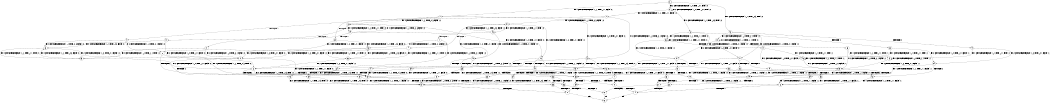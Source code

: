 digraph BCG {
size = "7, 10.5";
center = TRUE;
node [shape = circle];
0 [peripheries = 2];
0 -> 1 [label = "EX !1 !ATOMIC_EXCH_BRANCH (1, +1, TRUE, +1, 1, FALSE) !:0:"];
0 -> 2 [label = "EX !2 !ATOMIC_EXCH_BRANCH (1, +0, TRUE, +0, 1, TRUE) !:0:"];
0 -> 3 [label = "EX !0 !ATOMIC_EXCH_BRANCH (1, +1, TRUE, +0, 3, TRUE) !:0:"];
1 -> 4 [label = "TERMINATE !1"];
1 -> 5 [label = "EX !2 !ATOMIC_EXCH_BRANCH (1, +0, TRUE, +0, 1, FALSE) !:0:"];
1 -> 6 [label = "EX !0 !ATOMIC_EXCH_BRANCH (1, +1, TRUE, +0, 3, FALSE) !:0:"];
2 -> 7 [label = "EX !1 !ATOMIC_EXCH_BRANCH (1, +1, TRUE, +1, 1, FALSE) !:0:"];
2 -> 8 [label = "EX !0 !ATOMIC_EXCH_BRANCH (1, +1, TRUE, +0, 3, TRUE) !:0:"];
2 -> 2 [label = "EX !2 !ATOMIC_EXCH_BRANCH (1, +0, TRUE, +0, 1, TRUE) !:0:"];
3 -> 9 [label = "TERMINATE !0"];
3 -> 10 [label = "EX !1 !ATOMIC_EXCH_BRANCH (1, +1, TRUE, +1, 1, TRUE) !:0:"];
3 -> 11 [label = "EX !2 !ATOMIC_EXCH_BRANCH (1, +0, TRUE, +0, 1, FALSE) !:0:"];
4 -> 12 [label = "EX !2 !ATOMIC_EXCH_BRANCH (1, +0, TRUE, +0, 1, FALSE) !:0:"];
4 -> 13 [label = "EX !0 !ATOMIC_EXCH_BRANCH (1, +1, TRUE, +0, 3, FALSE) !:0:"];
5 -> 14 [label = "TERMINATE !1"];
5 -> 15 [label = "TERMINATE !2"];
5 -> 16 [label = "EX !0 !ATOMIC_EXCH_BRANCH (1, +1, TRUE, +0, 3, TRUE) !:0:"];
6 -> 17 [label = "TERMINATE !1"];
6 -> 18 [label = "EX !2 !ATOMIC_EXCH_BRANCH (1, +0, TRUE, +0, 1, FALSE) !:0:"];
6 -> 19 [label = "EX !0 !ATOMIC_EXCH_BRANCH (1, +1, TRUE, +1, 1, TRUE) !:0:"];
7 -> 20 [label = "TERMINATE !1"];
7 -> 21 [label = "EX !0 !ATOMIC_EXCH_BRANCH (1, +1, TRUE, +0, 3, FALSE) !:0:"];
7 -> 5 [label = "EX !2 !ATOMIC_EXCH_BRANCH (1, +0, TRUE, +0, 1, FALSE) !:0:"];
8 -> 22 [label = "TERMINATE !0"];
8 -> 23 [label = "EX !1 !ATOMIC_EXCH_BRANCH (1, +1, TRUE, +1, 1, TRUE) !:0:"];
8 -> 11 [label = "EX !2 !ATOMIC_EXCH_BRANCH (1, +0, TRUE, +0, 1, FALSE) !:0:"];
9 -> 24 [label = "EX !2 !ATOMIC_EXCH_BRANCH (1, +0, TRUE, +0, 1, FALSE) !:1:"];
9 -> 25 [label = "EX !1 !ATOMIC_EXCH_BRANCH (1, +1, TRUE, +1, 1, TRUE) !:1:"];
10 -> 26 [label = "TERMINATE !0"];
10 -> 27 [label = "EX !2 !ATOMIC_EXCH_BRANCH (1, +0, TRUE, +0, 1, FALSE) !:0:"];
10 -> 10 [label = "EX !1 !ATOMIC_EXCH_BRANCH (1, +1, TRUE, +1, 1, TRUE) !:0:"];
11 -> 28 [label = "TERMINATE !2"];
11 -> 29 [label = "TERMINATE !0"];
11 -> 16 [label = "EX !1 !ATOMIC_EXCH_BRANCH (1, +1, TRUE, +1, 1, FALSE) !:0:"];
12 -> 30 [label = "TERMINATE !2"];
12 -> 31 [label = "EX !0 !ATOMIC_EXCH_BRANCH (1, +1, TRUE, +0, 3, TRUE) !:0:"];
13 -> 32 [label = "EX !2 !ATOMIC_EXCH_BRANCH (1, +0, TRUE, +0, 1, FALSE) !:0:"];
13 -> 33 [label = "EX !0 !ATOMIC_EXCH_BRANCH (1, +1, TRUE, +1, 1, TRUE) !:0:"];
14 -> 30 [label = "TERMINATE !2"];
14 -> 31 [label = "EX !0 !ATOMIC_EXCH_BRANCH (1, +1, TRUE, +0, 3, TRUE) !:0:"];
15 -> 34 [label = "TERMINATE !1"];
15 -> 35 [label = "EX !0 !ATOMIC_EXCH_BRANCH (1, +1, TRUE, +0, 3, TRUE) !:0:"];
16 -> 36 [label = "TERMINATE !1"];
16 -> 37 [label = "TERMINATE !2"];
16 -> 38 [label = "TERMINATE !0"];
17 -> 32 [label = "EX !2 !ATOMIC_EXCH_BRANCH (1, +0, TRUE, +0, 1, FALSE) !:0:"];
17 -> 33 [label = "EX !0 !ATOMIC_EXCH_BRANCH (1, +1, TRUE, +1, 1, TRUE) !:0:"];
18 -> 39 [label = "TERMINATE !1"];
18 -> 40 [label = "TERMINATE !2"];
18 -> 16 [label = "EX !0 !ATOMIC_EXCH_BRANCH (1, +1, TRUE, +1, 1, FALSE) !:0:"];
19 -> 41 [label = "TERMINATE !1"];
19 -> 42 [label = "EX !2 !ATOMIC_EXCH_BRANCH (1, +0, TRUE, +0, 1, FALSE) !:0:"];
19 -> 6 [label = "EX !0 !ATOMIC_EXCH_BRANCH (1, +1, TRUE, +0, 3, FALSE) !:0:"];
20 -> 43 [label = "EX !0 !ATOMIC_EXCH_BRANCH (1, +1, TRUE, +0, 3, FALSE) !:0:"];
20 -> 12 [label = "EX !2 !ATOMIC_EXCH_BRANCH (1, +0, TRUE, +0, 1, FALSE) !:0:"];
21 -> 44 [label = "TERMINATE !1"];
21 -> 18 [label = "EX !2 !ATOMIC_EXCH_BRANCH (1, +0, TRUE, +0, 1, FALSE) !:0:"];
21 -> 45 [label = "EX !0 !ATOMIC_EXCH_BRANCH (1, +1, TRUE, +1, 1, TRUE) !:0:"];
22 -> 46 [label = "EX !1 !ATOMIC_EXCH_BRANCH (1, +1, TRUE, +1, 1, TRUE) !:1:"];
22 -> 24 [label = "EX !2 !ATOMIC_EXCH_BRANCH (1, +0, TRUE, +0, 1, FALSE) !:1:"];
23 -> 47 [label = "TERMINATE !0"];
23 -> 27 [label = "EX !2 !ATOMIC_EXCH_BRANCH (1, +0, TRUE, +0, 1, FALSE) !:0:"];
23 -> 23 [label = "EX !1 !ATOMIC_EXCH_BRANCH (1, +1, TRUE, +1, 1, TRUE) !:0:"];
24 -> 48 [label = "TERMINATE !2"];
24 -> 49 [label = "EX !1 !ATOMIC_EXCH_BRANCH (1, +1, TRUE, +1, 1, FALSE) !:1:"];
25 -> 50 [label = "EX !2 !ATOMIC_EXCH_BRANCH (1, +0, TRUE, +0, 1, FALSE) !:1:"];
25 -> 25 [label = "EX !1 !ATOMIC_EXCH_BRANCH (1, +1, TRUE, +1, 1, TRUE) !:1:"];
26 -> 50 [label = "EX !2 !ATOMIC_EXCH_BRANCH (1, +0, TRUE, +0, 1, FALSE) !:1:"];
26 -> 25 [label = "EX !1 !ATOMIC_EXCH_BRANCH (1, +1, TRUE, +1, 1, TRUE) !:1:"];
27 -> 51 [label = "TERMINATE !2"];
27 -> 52 [label = "TERMINATE !0"];
27 -> 16 [label = "EX !1 !ATOMIC_EXCH_BRANCH (1, +1, TRUE, +1, 1, FALSE) !:0:"];
28 -> 53 [label = "TERMINATE !0"];
28 -> 35 [label = "EX !1 !ATOMIC_EXCH_BRANCH (1, +1, TRUE, +1, 1, FALSE) !:0:"];
29 -> 48 [label = "TERMINATE !2"];
29 -> 49 [label = "EX !1 !ATOMIC_EXCH_BRANCH (1, +1, TRUE, +1, 1, FALSE) !:1:"];
30 -> 54 [label = "EX !0 !ATOMIC_EXCH_BRANCH (1, +1, TRUE, +0, 3, TRUE) !:0:"];
31 -> 55 [label = "TERMINATE !2"];
31 -> 56 [label = "TERMINATE !0"];
32 -> 57 [label = "TERMINATE !2"];
32 -> 31 [label = "EX !0 !ATOMIC_EXCH_BRANCH (1, +1, TRUE, +1, 1, FALSE) !:0:"];
33 -> 58 [label = "EX !2 !ATOMIC_EXCH_BRANCH (1, +0, TRUE, +0, 1, FALSE) !:0:"];
33 -> 13 [label = "EX !0 !ATOMIC_EXCH_BRANCH (1, +1, TRUE, +0, 3, FALSE) !:0:"];
34 -> 54 [label = "EX !0 !ATOMIC_EXCH_BRANCH (1, +1, TRUE, +0, 3, TRUE) !:0:"];
35 -> 59 [label = "TERMINATE !1"];
35 -> 60 [label = "TERMINATE !0"];
36 -> 55 [label = "TERMINATE !2"];
36 -> 56 [label = "TERMINATE !0"];
37 -> 59 [label = "TERMINATE !1"];
37 -> 60 [label = "TERMINATE !0"];
38 -> 61 [label = "TERMINATE !1"];
38 -> 62 [label = "TERMINATE !2"];
39 -> 57 [label = "TERMINATE !2"];
39 -> 31 [label = "EX !0 !ATOMIC_EXCH_BRANCH (1, +1, TRUE, +1, 1, FALSE) !:0:"];
40 -> 63 [label = "TERMINATE !1"];
40 -> 35 [label = "EX !0 !ATOMIC_EXCH_BRANCH (1, +1, TRUE, +1, 1, FALSE) !:0:"];
41 -> 58 [label = "EX !2 !ATOMIC_EXCH_BRANCH (1, +0, TRUE, +0, 1, FALSE) !:0:"];
41 -> 13 [label = "EX !0 !ATOMIC_EXCH_BRANCH (1, +1, TRUE, +0, 3, FALSE) !:0:"];
42 -> 64 [label = "TERMINATE !1"];
42 -> 65 [label = "TERMINATE !2"];
42 -> 16 [label = "EX !0 !ATOMIC_EXCH_BRANCH (1, +1, TRUE, +0, 3, TRUE) !:0:"];
43 -> 32 [label = "EX !2 !ATOMIC_EXCH_BRANCH (1, +0, TRUE, +0, 1, FALSE) !:0:"];
43 -> 66 [label = "EX !0 !ATOMIC_EXCH_BRANCH (1, +1, TRUE, +1, 1, TRUE) !:0:"];
44 -> 32 [label = "EX !2 !ATOMIC_EXCH_BRANCH (1, +0, TRUE, +0, 1, FALSE) !:0:"];
44 -> 66 [label = "EX !0 !ATOMIC_EXCH_BRANCH (1, +1, TRUE, +1, 1, TRUE) !:0:"];
45 -> 67 [label = "TERMINATE !1"];
45 -> 42 [label = "EX !2 !ATOMIC_EXCH_BRANCH (1, +0, TRUE, +0, 1, FALSE) !:0:"];
45 -> 21 [label = "EX !0 !ATOMIC_EXCH_BRANCH (1, +1, TRUE, +0, 3, FALSE) !:0:"];
46 -> 50 [label = "EX !2 !ATOMIC_EXCH_BRANCH (1, +0, TRUE, +0, 1, FALSE) !:1:"];
46 -> 46 [label = "EX !1 !ATOMIC_EXCH_BRANCH (1, +1, TRUE, +1, 1, TRUE) !:1:"];
47 -> 50 [label = "EX !2 !ATOMIC_EXCH_BRANCH (1, +0, TRUE, +0, 1, FALSE) !:1:"];
47 -> 46 [label = "EX !1 !ATOMIC_EXCH_BRANCH (1, +1, TRUE, +1, 1, TRUE) !:1:"];
48 -> 68 [label = "EX !1 !ATOMIC_EXCH_BRANCH (1, +1, TRUE, +1, 1, FALSE) !:1:"];
49 -> 61 [label = "TERMINATE !1"];
49 -> 62 [label = "TERMINATE !2"];
50 -> 69 [label = "TERMINATE !2"];
50 -> 49 [label = "EX !1 !ATOMIC_EXCH_BRANCH (1, +1, TRUE, +1, 1, FALSE) !:1:"];
51 -> 70 [label = "TERMINATE !0"];
51 -> 35 [label = "EX !1 !ATOMIC_EXCH_BRANCH (1, +1, TRUE, +1, 1, FALSE) !:0:"];
52 -> 69 [label = "TERMINATE !2"];
52 -> 49 [label = "EX !1 !ATOMIC_EXCH_BRANCH (1, +1, TRUE, +1, 1, FALSE) !:1:"];
53 -> 68 [label = "EX !1 !ATOMIC_EXCH_BRANCH (1, +1, TRUE, +1, 1, FALSE) !:1:"];
54 -> 71 [label = "TERMINATE !0"];
55 -> 71 [label = "TERMINATE !0"];
56 -> 72 [label = "TERMINATE !2"];
57 -> 54 [label = "EX !0 !ATOMIC_EXCH_BRANCH (1, +1, TRUE, +1, 1, FALSE) !:0:"];
58 -> 73 [label = "TERMINATE !2"];
58 -> 31 [label = "EX !0 !ATOMIC_EXCH_BRANCH (1, +1, TRUE, +0, 3, TRUE) !:0:"];
59 -> 71 [label = "TERMINATE !0"];
60 -> 74 [label = "TERMINATE !1"];
61 -> 72 [label = "TERMINATE !2"];
62 -> 74 [label = "TERMINATE !1"];
63 -> 54 [label = "EX !0 !ATOMIC_EXCH_BRANCH (1, +1, TRUE, +1, 1, FALSE) !:0:"];
64 -> 73 [label = "TERMINATE !2"];
64 -> 31 [label = "EX !0 !ATOMIC_EXCH_BRANCH (1, +1, TRUE, +0, 3, TRUE) !:0:"];
65 -> 75 [label = "TERMINATE !1"];
65 -> 35 [label = "EX !0 !ATOMIC_EXCH_BRANCH (1, +1, TRUE, +0, 3, TRUE) !:0:"];
66 -> 58 [label = "EX !2 !ATOMIC_EXCH_BRANCH (1, +0, TRUE, +0, 1, FALSE) !:0:"];
66 -> 43 [label = "EX !0 !ATOMIC_EXCH_BRANCH (1, +1, TRUE, +0, 3, FALSE) !:0:"];
67 -> 58 [label = "EX !2 !ATOMIC_EXCH_BRANCH (1, +0, TRUE, +0, 1, FALSE) !:0:"];
67 -> 43 [label = "EX !0 !ATOMIC_EXCH_BRANCH (1, +1, TRUE, +0, 3, FALSE) !:0:"];
68 -> 74 [label = "TERMINATE !1"];
69 -> 68 [label = "EX !1 !ATOMIC_EXCH_BRANCH (1, +1, TRUE, +1, 1, FALSE) !:1:"];
70 -> 68 [label = "EX !1 !ATOMIC_EXCH_BRANCH (1, +1, TRUE, +1, 1, FALSE) !:1:"];
71 -> 76 [label = "exit"];
72 -> 76 [label = "exit"];
73 -> 54 [label = "EX !0 !ATOMIC_EXCH_BRANCH (1, +1, TRUE, +0, 3, TRUE) !:0:"];
74 -> 76 [label = "exit"];
75 -> 54 [label = "EX !0 !ATOMIC_EXCH_BRANCH (1, +1, TRUE, +0, 3, TRUE) !:0:"];
}
